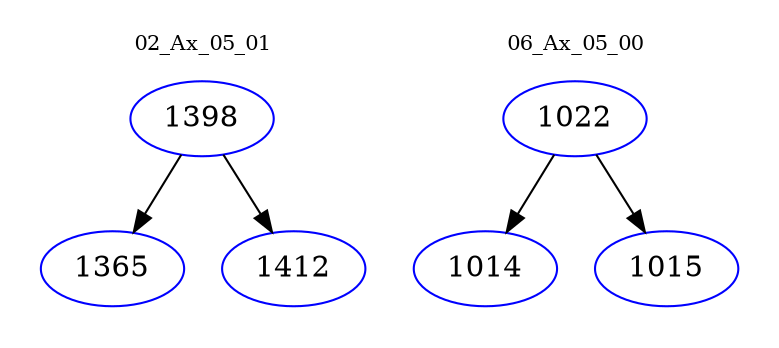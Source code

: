 digraph{
subgraph cluster_0 {
color = white
label = "02_Ax_05_01";
fontsize=10;
T0_1398 [label="1398", color="blue"]
T0_1398 -> T0_1365 [color="black"]
T0_1365 [label="1365", color="blue"]
T0_1398 -> T0_1412 [color="black"]
T0_1412 [label="1412", color="blue"]
}
subgraph cluster_1 {
color = white
label = "06_Ax_05_00";
fontsize=10;
T1_1022 [label="1022", color="blue"]
T1_1022 -> T1_1014 [color="black"]
T1_1014 [label="1014", color="blue"]
T1_1022 -> T1_1015 [color="black"]
T1_1015 [label="1015", color="blue"]
}
}
